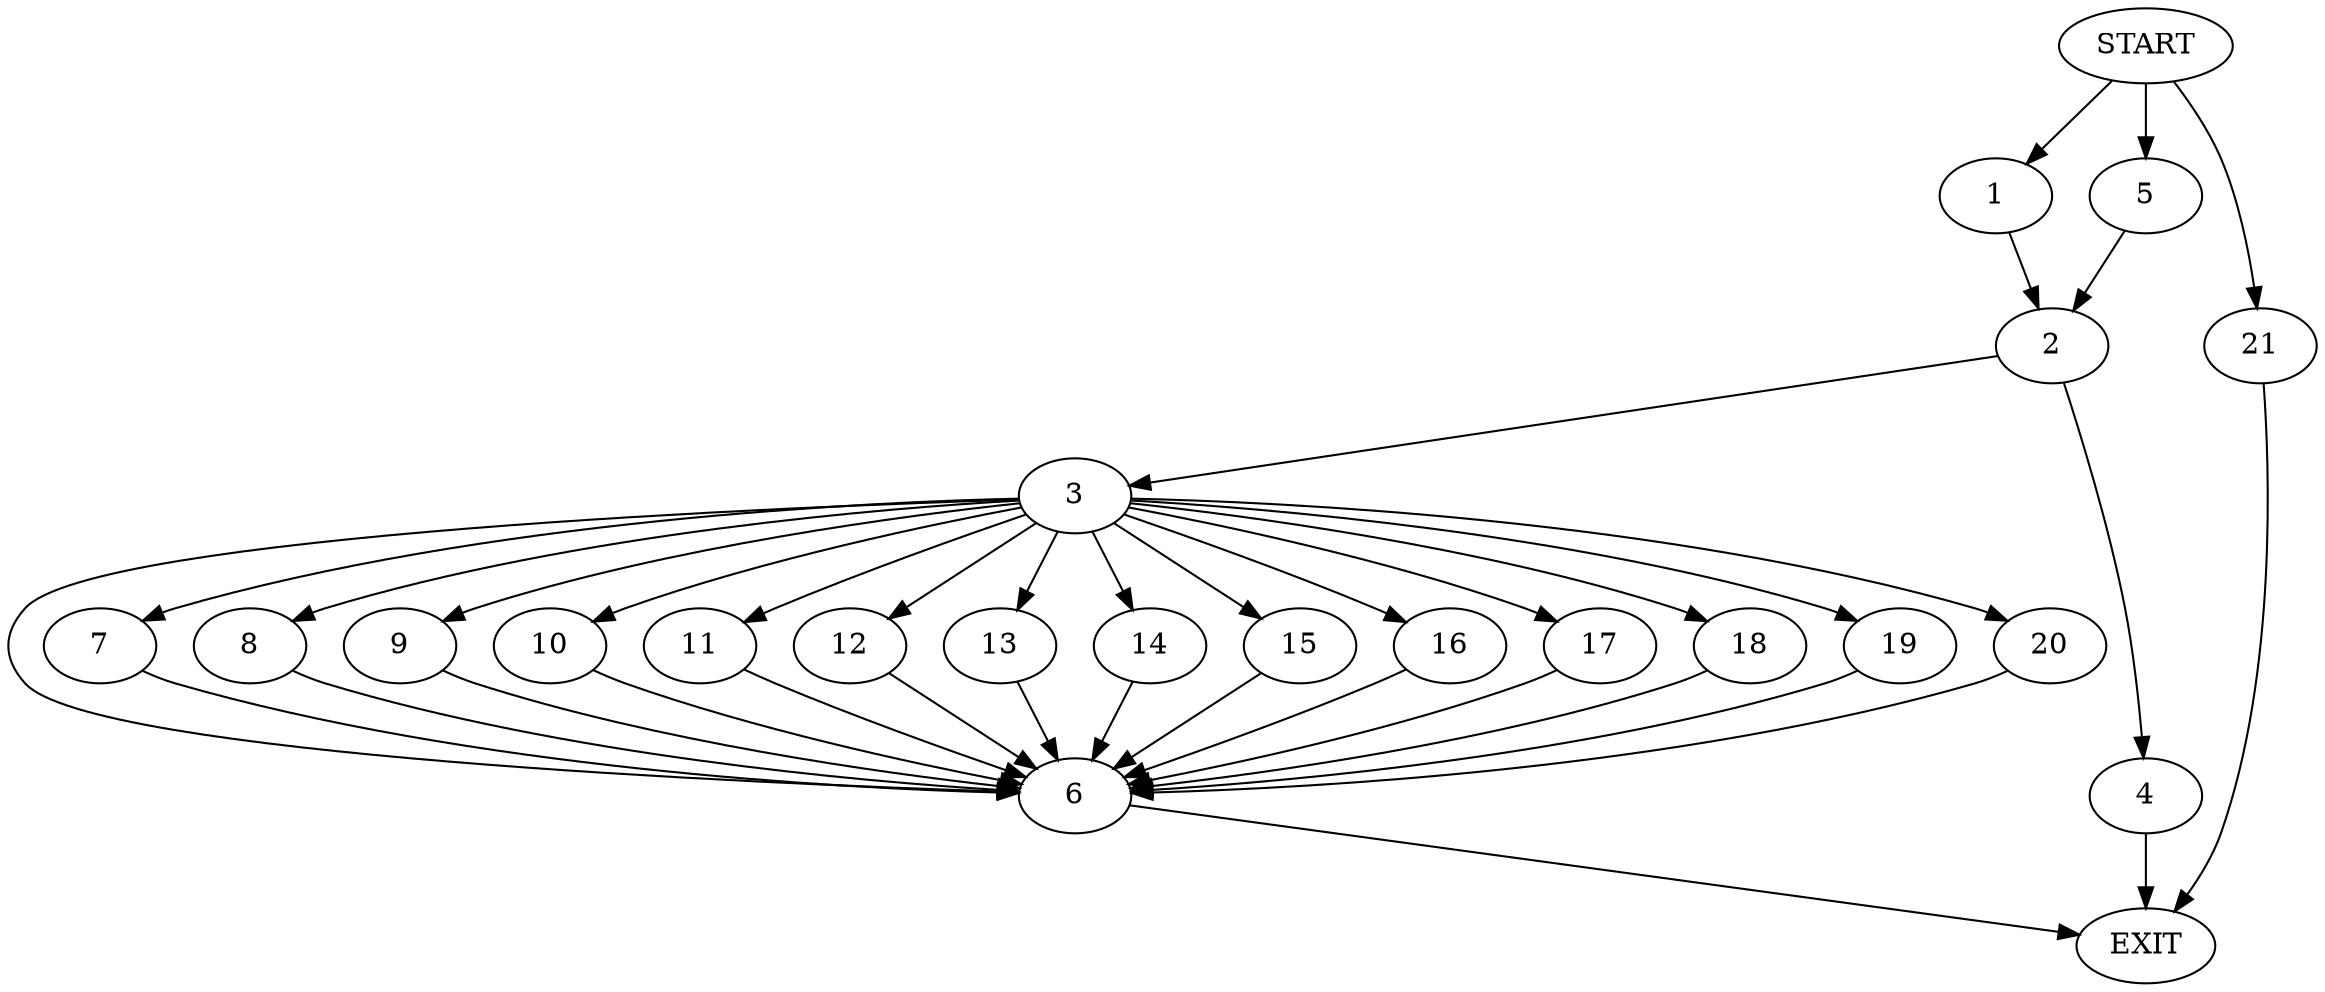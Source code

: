 digraph {
0 [label="START"]
22 [label="EXIT"]
0 -> 1
1 -> 2
2 -> 3
2 -> 4
0 -> 5
5 -> 2
4 -> 22
3 -> 6
3 -> 7
3 -> 8
3 -> 9
3 -> 10
3 -> 11
3 -> 12
3 -> 13
3 -> 14
3 -> 15
3 -> 16
3 -> 17
3 -> 18
3 -> 19
3 -> 20
18 -> 6
11 -> 6
6 -> 22
19 -> 6
16 -> 6
15 -> 6
7 -> 6
12 -> 6
13 -> 6
8 -> 6
10 -> 6
17 -> 6
20 -> 6
14 -> 6
9 -> 6
0 -> 21
21 -> 22
}

